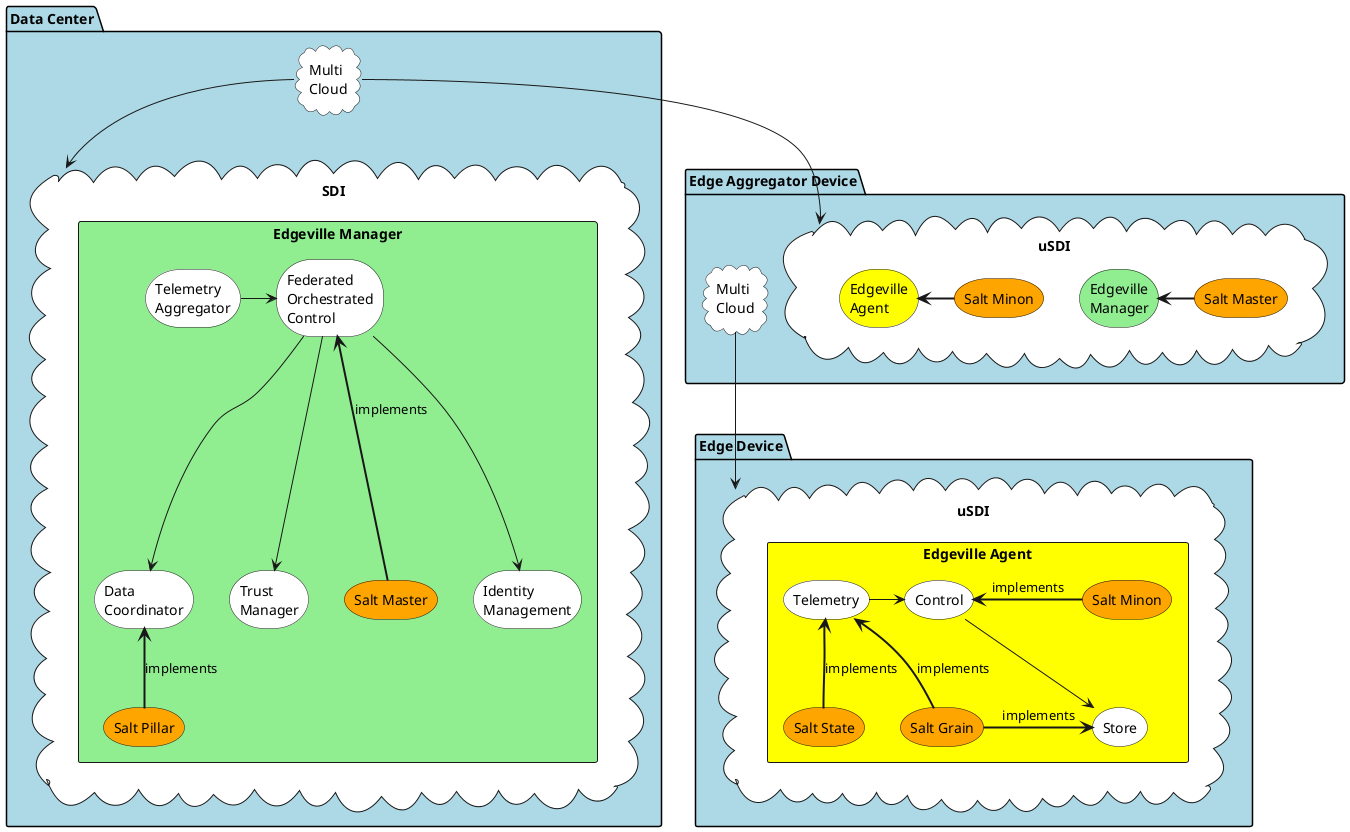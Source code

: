 @startuml

package "Data Center" as DC #lightblue {
  cloud "Multi\nCloud" as HC #white {

  }
  cloud SDI #white {
    rectangle "Edgeville Manager" as EM #lightgreen {
      storage "Identity\nManagement" as IM #white
      storage "Federated\nOrchestrated\nControl" as FOC #white
      storage "Data\nCoordinator" as EDC #white
      storage "Trust\nManager" as TM #white
      storage "Telemetry\nAggregator" as TA #white
      storage "Salt Master" as SM #orange
      storage "Salt Pillar" as SP #orange
    }
    EDC <== SP :implements
    FOC <== SM :implements
    TA -> FOC
    FOC --> TM
    FOC --> IM
    FOC --> EDC

  }
}
package "Edge Aggregator Device" as EAD #lightblue {
  cloud "Multi\nCloud" as HC2 #white {
  }
  cloud uSDI as uSDI1 #white {
      storage "Edgeville\nManager" as EM1 #lightgreen
      storage "Edgeville\nAgent" as EA1  #yellow
      storage "Salt Minon" as EADSM #orange
      storage "Salt Master" as EADSMs #orange
      EM1 <= EADSMs
      EA1 <= EADSM
  }
}
package "Edge Device" as ED #lightblue {
  cloud uSDI as uSDI2 #white {
      rectangle "Edgeville Agent" as EA2 #yellow {
        storage "Control" #white
        storage "Store" #white
        storage "Telemetry" #white
        storage "Salt Minon" as EDSM #orange
        storage "Salt Grain" as EDSG #orange
        storage "Salt State" as EDSS #orange
      }
      Control --> Store
      Telemetry -> Control
      Control <= EDSM : implements
      Store <= EDSG : implements
      Telemetry <== EDSS : implements
      Telemetry <= EDSG : implements
  }
}
HC --> SDI
HC --> uSDI1
HC2 --> uSDI2

@enduml
